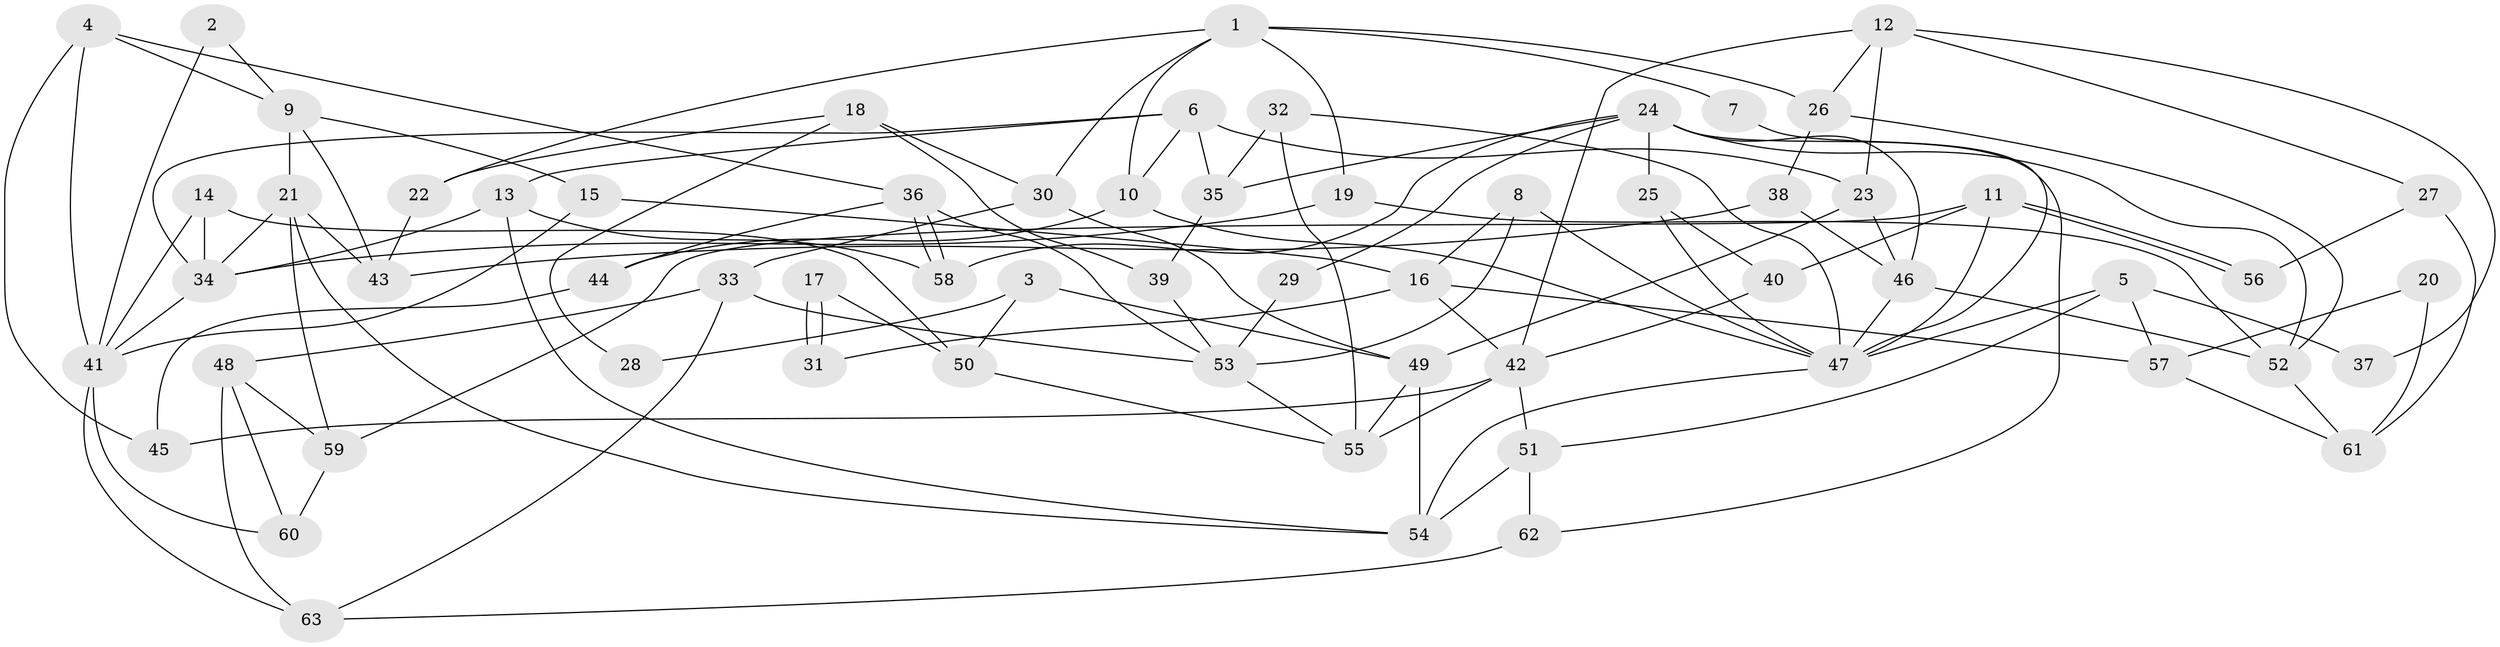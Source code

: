 // Generated by graph-tools (version 1.1) at 2025/36/03/09/25 02:36:04]
// undirected, 63 vertices, 126 edges
graph export_dot {
graph [start="1"]
  node [color=gray90,style=filled];
  1;
  2;
  3;
  4;
  5;
  6;
  7;
  8;
  9;
  10;
  11;
  12;
  13;
  14;
  15;
  16;
  17;
  18;
  19;
  20;
  21;
  22;
  23;
  24;
  25;
  26;
  27;
  28;
  29;
  30;
  31;
  32;
  33;
  34;
  35;
  36;
  37;
  38;
  39;
  40;
  41;
  42;
  43;
  44;
  45;
  46;
  47;
  48;
  49;
  50;
  51;
  52;
  53;
  54;
  55;
  56;
  57;
  58;
  59;
  60;
  61;
  62;
  63;
  1 -- 10;
  1 -- 26;
  1 -- 7;
  1 -- 19;
  1 -- 22;
  1 -- 30;
  2 -- 9;
  2 -- 41;
  3 -- 50;
  3 -- 49;
  3 -- 28;
  4 -- 36;
  4 -- 45;
  4 -- 9;
  4 -- 41;
  5 -- 51;
  5 -- 47;
  5 -- 37;
  5 -- 57;
  6 -- 34;
  6 -- 23;
  6 -- 10;
  6 -- 13;
  6 -- 35;
  7 -- 47;
  8 -- 47;
  8 -- 53;
  8 -- 16;
  9 -- 21;
  9 -- 15;
  9 -- 43;
  10 -- 47;
  10 -- 44;
  11 -- 47;
  11 -- 56;
  11 -- 56;
  11 -- 40;
  11 -- 59;
  12 -- 42;
  12 -- 26;
  12 -- 23;
  12 -- 27;
  12 -- 37;
  13 -- 34;
  13 -- 54;
  13 -- 58;
  14 -- 34;
  14 -- 41;
  14 -- 50;
  15 -- 16;
  15 -- 41;
  16 -- 42;
  16 -- 31;
  16 -- 57;
  17 -- 31;
  17 -- 31;
  17 -- 50;
  18 -- 30;
  18 -- 22;
  18 -- 28;
  18 -- 39;
  19 -- 34;
  19 -- 52;
  20 -- 57;
  20 -- 61;
  21 -- 54;
  21 -- 59;
  21 -- 34;
  21 -- 43;
  22 -- 43;
  23 -- 46;
  23 -- 49;
  24 -- 58;
  24 -- 35;
  24 -- 25;
  24 -- 29;
  24 -- 46;
  24 -- 52;
  24 -- 62;
  25 -- 40;
  25 -- 47;
  26 -- 38;
  26 -- 52;
  27 -- 61;
  27 -- 56;
  29 -- 53;
  30 -- 49;
  30 -- 33;
  32 -- 55;
  32 -- 47;
  32 -- 35;
  33 -- 63;
  33 -- 48;
  33 -- 53;
  34 -- 41;
  35 -- 39;
  36 -- 58;
  36 -- 58;
  36 -- 53;
  36 -- 44;
  38 -- 43;
  38 -- 46;
  39 -- 53;
  40 -- 42;
  41 -- 60;
  41 -- 63;
  42 -- 55;
  42 -- 51;
  42 -- 45;
  44 -- 45;
  46 -- 52;
  46 -- 47;
  47 -- 54;
  48 -- 59;
  48 -- 60;
  48 -- 63;
  49 -- 54;
  49 -- 55;
  50 -- 55;
  51 -- 62;
  51 -- 54;
  52 -- 61;
  53 -- 55;
  57 -- 61;
  59 -- 60;
  62 -- 63;
}
